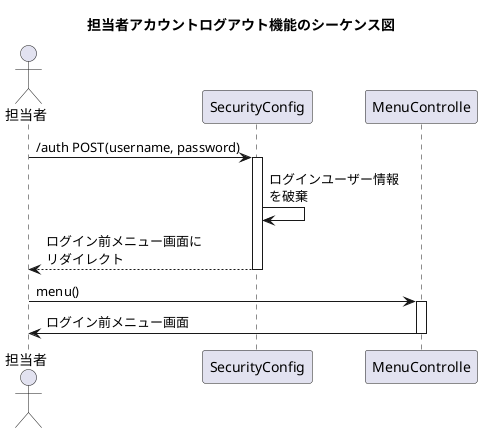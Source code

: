 @startuml

title 担当者アカウントログアウト機能のシーケンス図
actor "担当者" as user
participant "SecurityConfig" as config
participant "MenuControlle" as controller1

user -> config++:/auth POST(username, password)
config -> config:ログインユーザー情報\nを破棄
config --> user--:ログイン前メニュー画面に\nリダイレクト
user -> controller1++:menu()
controller1 -> user--:ログイン前メニュー画面

@enduml